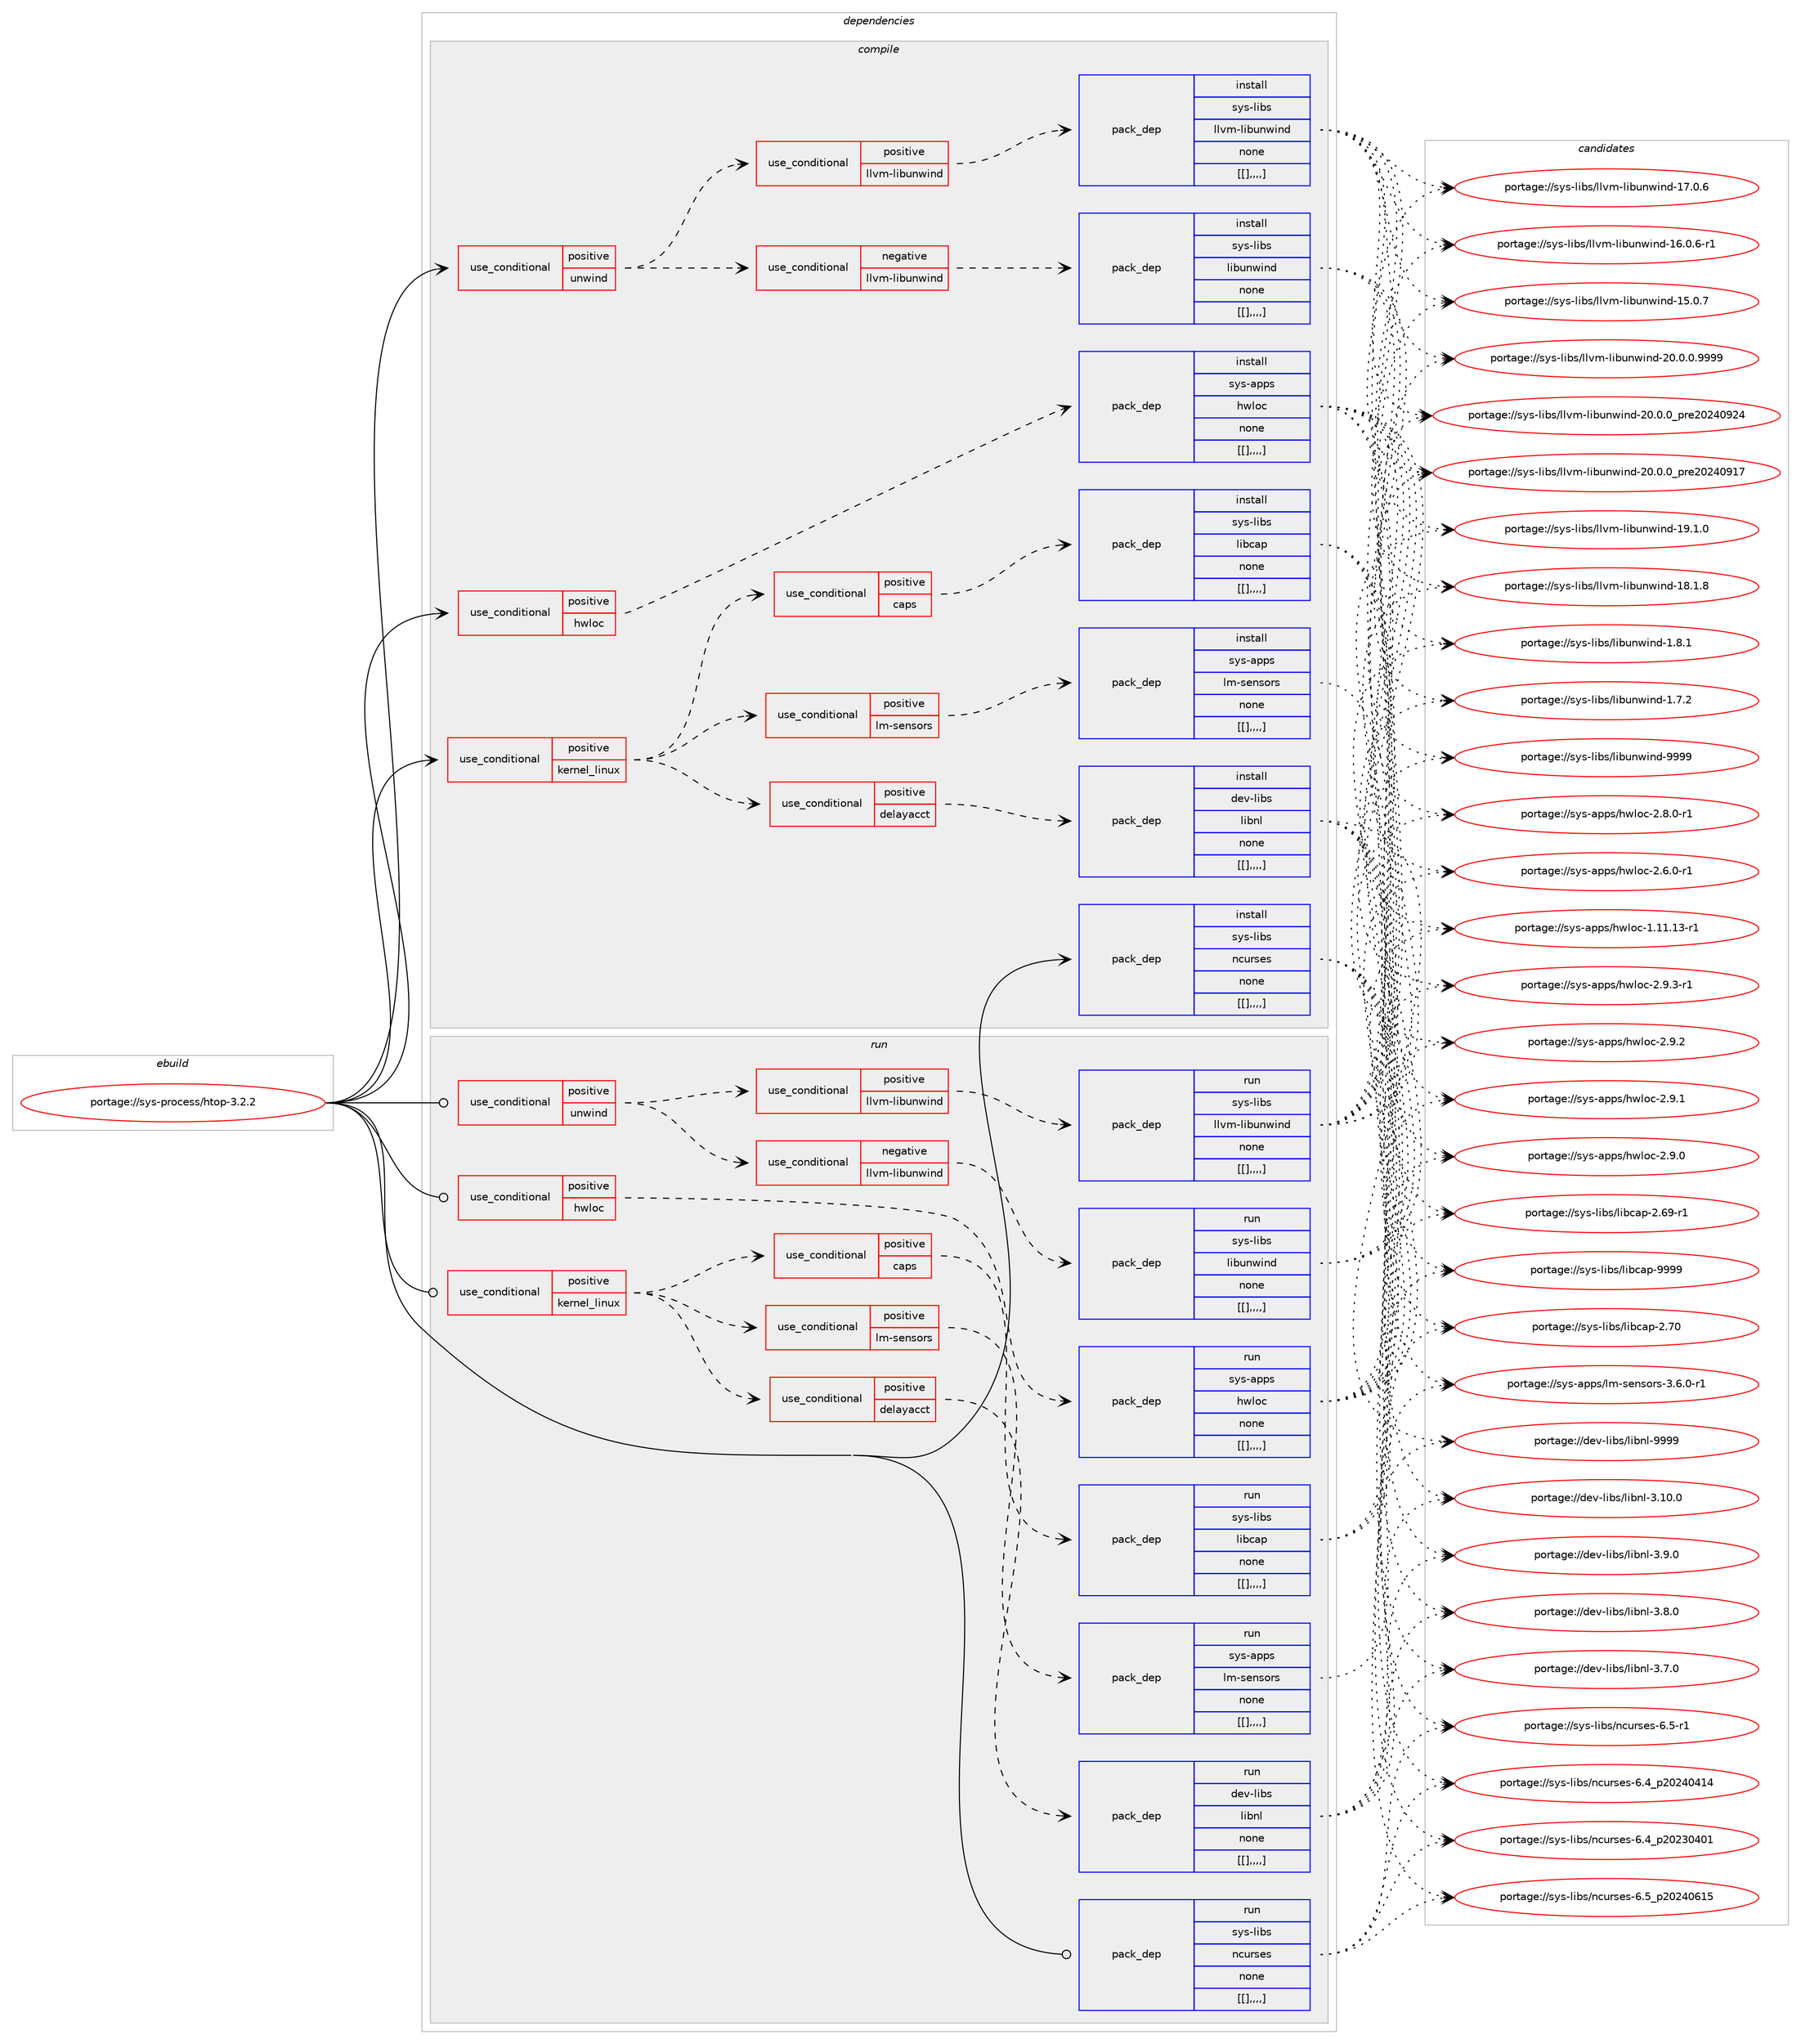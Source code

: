 digraph prolog {

# *************
# Graph options
# *************

newrank=true;
concentrate=true;
compound=true;
graph [rankdir=LR,fontname=Helvetica,fontsize=10,ranksep=1.5];#, ranksep=2.5, nodesep=0.2];
edge  [arrowhead=vee];
node  [fontname=Helvetica,fontsize=10];

# **********
# The ebuild
# **********

subgraph cluster_leftcol {
color=gray;
label=<<i>ebuild</i>>;
id [label="portage://sys-process/htop-3.2.2", color=red, width=4, href="../sys-process/htop-3.2.2.svg"];
}

# ****************
# The dependencies
# ****************

subgraph cluster_midcol {
color=gray;
label=<<i>dependencies</i>>;
subgraph cluster_compile {
fillcolor="#eeeeee";
style=filled;
label=<<i>compile</i>>;
subgraph cond5516 {
dependency15455 [label=<<TABLE BORDER="0" CELLBORDER="1" CELLSPACING="0" CELLPADDING="4"><TR><TD ROWSPAN="3" CELLPADDING="10">use_conditional</TD></TR><TR><TD>positive</TD></TR><TR><TD>hwloc</TD></TR></TABLE>>, shape=none, color=red];
subgraph pack9889 {
dependency15456 [label=<<TABLE BORDER="0" CELLBORDER="1" CELLSPACING="0" CELLPADDING="4" WIDTH="220"><TR><TD ROWSPAN="6" CELLPADDING="30">pack_dep</TD></TR><TR><TD WIDTH="110">install</TD></TR><TR><TD>sys-apps</TD></TR><TR><TD>hwloc</TD></TR><TR><TD>none</TD></TR><TR><TD>[[],,,,]</TD></TR></TABLE>>, shape=none, color=blue];
}
dependency15455:e -> dependency15456:w [weight=20,style="dashed",arrowhead="vee"];
}
id:e -> dependency15455:w [weight=20,style="solid",arrowhead="vee"];
subgraph cond5517 {
dependency15457 [label=<<TABLE BORDER="0" CELLBORDER="1" CELLSPACING="0" CELLPADDING="4"><TR><TD ROWSPAN="3" CELLPADDING="10">use_conditional</TD></TR><TR><TD>positive</TD></TR><TR><TD>kernel_linux</TD></TR></TABLE>>, shape=none, color=red];
subgraph cond5518 {
dependency15458 [label=<<TABLE BORDER="0" CELLBORDER="1" CELLSPACING="0" CELLPADDING="4"><TR><TD ROWSPAN="3" CELLPADDING="10">use_conditional</TD></TR><TR><TD>positive</TD></TR><TR><TD>caps</TD></TR></TABLE>>, shape=none, color=red];
subgraph pack9890 {
dependency15459 [label=<<TABLE BORDER="0" CELLBORDER="1" CELLSPACING="0" CELLPADDING="4" WIDTH="220"><TR><TD ROWSPAN="6" CELLPADDING="30">pack_dep</TD></TR><TR><TD WIDTH="110">install</TD></TR><TR><TD>sys-libs</TD></TR><TR><TD>libcap</TD></TR><TR><TD>none</TD></TR><TR><TD>[[],,,,]</TD></TR></TABLE>>, shape=none, color=blue];
}
dependency15458:e -> dependency15459:w [weight=20,style="dashed",arrowhead="vee"];
}
dependency15457:e -> dependency15458:w [weight=20,style="dashed",arrowhead="vee"];
subgraph cond5519 {
dependency15460 [label=<<TABLE BORDER="0" CELLBORDER="1" CELLSPACING="0" CELLPADDING="4"><TR><TD ROWSPAN="3" CELLPADDING="10">use_conditional</TD></TR><TR><TD>positive</TD></TR><TR><TD>delayacct</TD></TR></TABLE>>, shape=none, color=red];
subgraph pack9891 {
dependency15461 [label=<<TABLE BORDER="0" CELLBORDER="1" CELLSPACING="0" CELLPADDING="4" WIDTH="220"><TR><TD ROWSPAN="6" CELLPADDING="30">pack_dep</TD></TR><TR><TD WIDTH="110">install</TD></TR><TR><TD>dev-libs</TD></TR><TR><TD>libnl</TD></TR><TR><TD>none</TD></TR><TR><TD>[[],,,,]</TD></TR></TABLE>>, shape=none, color=blue];
}
dependency15460:e -> dependency15461:w [weight=20,style="dashed",arrowhead="vee"];
}
dependency15457:e -> dependency15460:w [weight=20,style="dashed",arrowhead="vee"];
subgraph cond5520 {
dependency15462 [label=<<TABLE BORDER="0" CELLBORDER="1" CELLSPACING="0" CELLPADDING="4"><TR><TD ROWSPAN="3" CELLPADDING="10">use_conditional</TD></TR><TR><TD>positive</TD></TR><TR><TD>lm-sensors</TD></TR></TABLE>>, shape=none, color=red];
subgraph pack9892 {
dependency15463 [label=<<TABLE BORDER="0" CELLBORDER="1" CELLSPACING="0" CELLPADDING="4" WIDTH="220"><TR><TD ROWSPAN="6" CELLPADDING="30">pack_dep</TD></TR><TR><TD WIDTH="110">install</TD></TR><TR><TD>sys-apps</TD></TR><TR><TD>lm-sensors</TD></TR><TR><TD>none</TD></TR><TR><TD>[[],,,,]</TD></TR></TABLE>>, shape=none, color=blue];
}
dependency15462:e -> dependency15463:w [weight=20,style="dashed",arrowhead="vee"];
}
dependency15457:e -> dependency15462:w [weight=20,style="dashed",arrowhead="vee"];
}
id:e -> dependency15457:w [weight=20,style="solid",arrowhead="vee"];
subgraph cond5521 {
dependency15464 [label=<<TABLE BORDER="0" CELLBORDER="1" CELLSPACING="0" CELLPADDING="4"><TR><TD ROWSPAN="3" CELLPADDING="10">use_conditional</TD></TR><TR><TD>positive</TD></TR><TR><TD>unwind</TD></TR></TABLE>>, shape=none, color=red];
subgraph cond5522 {
dependency15465 [label=<<TABLE BORDER="0" CELLBORDER="1" CELLSPACING="0" CELLPADDING="4"><TR><TD ROWSPAN="3" CELLPADDING="10">use_conditional</TD></TR><TR><TD>negative</TD></TR><TR><TD>llvm-libunwind</TD></TR></TABLE>>, shape=none, color=red];
subgraph pack9893 {
dependency15466 [label=<<TABLE BORDER="0" CELLBORDER="1" CELLSPACING="0" CELLPADDING="4" WIDTH="220"><TR><TD ROWSPAN="6" CELLPADDING="30">pack_dep</TD></TR><TR><TD WIDTH="110">install</TD></TR><TR><TD>sys-libs</TD></TR><TR><TD>libunwind</TD></TR><TR><TD>none</TD></TR><TR><TD>[[],,,,]</TD></TR></TABLE>>, shape=none, color=blue];
}
dependency15465:e -> dependency15466:w [weight=20,style="dashed",arrowhead="vee"];
}
dependency15464:e -> dependency15465:w [weight=20,style="dashed",arrowhead="vee"];
subgraph cond5523 {
dependency15467 [label=<<TABLE BORDER="0" CELLBORDER="1" CELLSPACING="0" CELLPADDING="4"><TR><TD ROWSPAN="3" CELLPADDING="10">use_conditional</TD></TR><TR><TD>positive</TD></TR><TR><TD>llvm-libunwind</TD></TR></TABLE>>, shape=none, color=red];
subgraph pack9894 {
dependency15468 [label=<<TABLE BORDER="0" CELLBORDER="1" CELLSPACING="0" CELLPADDING="4" WIDTH="220"><TR><TD ROWSPAN="6" CELLPADDING="30">pack_dep</TD></TR><TR><TD WIDTH="110">install</TD></TR><TR><TD>sys-libs</TD></TR><TR><TD>llvm-libunwind</TD></TR><TR><TD>none</TD></TR><TR><TD>[[],,,,]</TD></TR></TABLE>>, shape=none, color=blue];
}
dependency15467:e -> dependency15468:w [weight=20,style="dashed",arrowhead="vee"];
}
dependency15464:e -> dependency15467:w [weight=20,style="dashed",arrowhead="vee"];
}
id:e -> dependency15464:w [weight=20,style="solid",arrowhead="vee"];
subgraph pack9895 {
dependency15469 [label=<<TABLE BORDER="0" CELLBORDER="1" CELLSPACING="0" CELLPADDING="4" WIDTH="220"><TR><TD ROWSPAN="6" CELLPADDING="30">pack_dep</TD></TR><TR><TD WIDTH="110">install</TD></TR><TR><TD>sys-libs</TD></TR><TR><TD>ncurses</TD></TR><TR><TD>none</TD></TR><TR><TD>[[],,,,]</TD></TR></TABLE>>, shape=none, color=blue];
}
id:e -> dependency15469:w [weight=20,style="solid",arrowhead="vee"];
}
subgraph cluster_compileandrun {
fillcolor="#eeeeee";
style=filled;
label=<<i>compile and run</i>>;
}
subgraph cluster_run {
fillcolor="#eeeeee";
style=filled;
label=<<i>run</i>>;
subgraph cond5524 {
dependency15470 [label=<<TABLE BORDER="0" CELLBORDER="1" CELLSPACING="0" CELLPADDING="4"><TR><TD ROWSPAN="3" CELLPADDING="10">use_conditional</TD></TR><TR><TD>positive</TD></TR><TR><TD>hwloc</TD></TR></TABLE>>, shape=none, color=red];
subgraph pack9896 {
dependency15471 [label=<<TABLE BORDER="0" CELLBORDER="1" CELLSPACING="0" CELLPADDING="4" WIDTH="220"><TR><TD ROWSPAN="6" CELLPADDING="30">pack_dep</TD></TR><TR><TD WIDTH="110">run</TD></TR><TR><TD>sys-apps</TD></TR><TR><TD>hwloc</TD></TR><TR><TD>none</TD></TR><TR><TD>[[],,,,]</TD></TR></TABLE>>, shape=none, color=blue];
}
dependency15470:e -> dependency15471:w [weight=20,style="dashed",arrowhead="vee"];
}
id:e -> dependency15470:w [weight=20,style="solid",arrowhead="odot"];
subgraph cond5525 {
dependency15472 [label=<<TABLE BORDER="0" CELLBORDER="1" CELLSPACING="0" CELLPADDING="4"><TR><TD ROWSPAN="3" CELLPADDING="10">use_conditional</TD></TR><TR><TD>positive</TD></TR><TR><TD>kernel_linux</TD></TR></TABLE>>, shape=none, color=red];
subgraph cond5526 {
dependency15473 [label=<<TABLE BORDER="0" CELLBORDER="1" CELLSPACING="0" CELLPADDING="4"><TR><TD ROWSPAN="3" CELLPADDING="10">use_conditional</TD></TR><TR><TD>positive</TD></TR><TR><TD>caps</TD></TR></TABLE>>, shape=none, color=red];
subgraph pack9897 {
dependency15474 [label=<<TABLE BORDER="0" CELLBORDER="1" CELLSPACING="0" CELLPADDING="4" WIDTH="220"><TR><TD ROWSPAN="6" CELLPADDING="30">pack_dep</TD></TR><TR><TD WIDTH="110">run</TD></TR><TR><TD>sys-libs</TD></TR><TR><TD>libcap</TD></TR><TR><TD>none</TD></TR><TR><TD>[[],,,,]</TD></TR></TABLE>>, shape=none, color=blue];
}
dependency15473:e -> dependency15474:w [weight=20,style="dashed",arrowhead="vee"];
}
dependency15472:e -> dependency15473:w [weight=20,style="dashed",arrowhead="vee"];
subgraph cond5527 {
dependency15475 [label=<<TABLE BORDER="0" CELLBORDER="1" CELLSPACING="0" CELLPADDING="4"><TR><TD ROWSPAN="3" CELLPADDING="10">use_conditional</TD></TR><TR><TD>positive</TD></TR><TR><TD>delayacct</TD></TR></TABLE>>, shape=none, color=red];
subgraph pack9898 {
dependency15476 [label=<<TABLE BORDER="0" CELLBORDER="1" CELLSPACING="0" CELLPADDING="4" WIDTH="220"><TR><TD ROWSPAN="6" CELLPADDING="30">pack_dep</TD></TR><TR><TD WIDTH="110">run</TD></TR><TR><TD>dev-libs</TD></TR><TR><TD>libnl</TD></TR><TR><TD>none</TD></TR><TR><TD>[[],,,,]</TD></TR></TABLE>>, shape=none, color=blue];
}
dependency15475:e -> dependency15476:w [weight=20,style="dashed",arrowhead="vee"];
}
dependency15472:e -> dependency15475:w [weight=20,style="dashed",arrowhead="vee"];
subgraph cond5528 {
dependency15477 [label=<<TABLE BORDER="0" CELLBORDER="1" CELLSPACING="0" CELLPADDING="4"><TR><TD ROWSPAN="3" CELLPADDING="10">use_conditional</TD></TR><TR><TD>positive</TD></TR><TR><TD>lm-sensors</TD></TR></TABLE>>, shape=none, color=red];
subgraph pack9899 {
dependency15478 [label=<<TABLE BORDER="0" CELLBORDER="1" CELLSPACING="0" CELLPADDING="4" WIDTH="220"><TR><TD ROWSPAN="6" CELLPADDING="30">pack_dep</TD></TR><TR><TD WIDTH="110">run</TD></TR><TR><TD>sys-apps</TD></TR><TR><TD>lm-sensors</TD></TR><TR><TD>none</TD></TR><TR><TD>[[],,,,]</TD></TR></TABLE>>, shape=none, color=blue];
}
dependency15477:e -> dependency15478:w [weight=20,style="dashed",arrowhead="vee"];
}
dependency15472:e -> dependency15477:w [weight=20,style="dashed",arrowhead="vee"];
}
id:e -> dependency15472:w [weight=20,style="solid",arrowhead="odot"];
subgraph cond5529 {
dependency15479 [label=<<TABLE BORDER="0" CELLBORDER="1" CELLSPACING="0" CELLPADDING="4"><TR><TD ROWSPAN="3" CELLPADDING="10">use_conditional</TD></TR><TR><TD>positive</TD></TR><TR><TD>unwind</TD></TR></TABLE>>, shape=none, color=red];
subgraph cond5530 {
dependency15480 [label=<<TABLE BORDER="0" CELLBORDER="1" CELLSPACING="0" CELLPADDING="4"><TR><TD ROWSPAN="3" CELLPADDING="10">use_conditional</TD></TR><TR><TD>negative</TD></TR><TR><TD>llvm-libunwind</TD></TR></TABLE>>, shape=none, color=red];
subgraph pack9900 {
dependency15481 [label=<<TABLE BORDER="0" CELLBORDER="1" CELLSPACING="0" CELLPADDING="4" WIDTH="220"><TR><TD ROWSPAN="6" CELLPADDING="30">pack_dep</TD></TR><TR><TD WIDTH="110">run</TD></TR><TR><TD>sys-libs</TD></TR><TR><TD>libunwind</TD></TR><TR><TD>none</TD></TR><TR><TD>[[],,,,]</TD></TR></TABLE>>, shape=none, color=blue];
}
dependency15480:e -> dependency15481:w [weight=20,style="dashed",arrowhead="vee"];
}
dependency15479:e -> dependency15480:w [weight=20,style="dashed",arrowhead="vee"];
subgraph cond5531 {
dependency15482 [label=<<TABLE BORDER="0" CELLBORDER="1" CELLSPACING="0" CELLPADDING="4"><TR><TD ROWSPAN="3" CELLPADDING="10">use_conditional</TD></TR><TR><TD>positive</TD></TR><TR><TD>llvm-libunwind</TD></TR></TABLE>>, shape=none, color=red];
subgraph pack9901 {
dependency15483 [label=<<TABLE BORDER="0" CELLBORDER="1" CELLSPACING="0" CELLPADDING="4" WIDTH="220"><TR><TD ROWSPAN="6" CELLPADDING="30">pack_dep</TD></TR><TR><TD WIDTH="110">run</TD></TR><TR><TD>sys-libs</TD></TR><TR><TD>llvm-libunwind</TD></TR><TR><TD>none</TD></TR><TR><TD>[[],,,,]</TD></TR></TABLE>>, shape=none, color=blue];
}
dependency15482:e -> dependency15483:w [weight=20,style="dashed",arrowhead="vee"];
}
dependency15479:e -> dependency15482:w [weight=20,style="dashed",arrowhead="vee"];
}
id:e -> dependency15479:w [weight=20,style="solid",arrowhead="odot"];
subgraph pack9902 {
dependency15484 [label=<<TABLE BORDER="0" CELLBORDER="1" CELLSPACING="0" CELLPADDING="4" WIDTH="220"><TR><TD ROWSPAN="6" CELLPADDING="30">pack_dep</TD></TR><TR><TD WIDTH="110">run</TD></TR><TR><TD>sys-libs</TD></TR><TR><TD>ncurses</TD></TR><TR><TD>none</TD></TR><TR><TD>[[],,,,]</TD></TR></TABLE>>, shape=none, color=blue];
}
id:e -> dependency15484:w [weight=20,style="solid",arrowhead="odot"];
}
}

# **************
# The candidates
# **************

subgraph cluster_choices {
rank=same;
color=gray;
label=<<i>candidates</i>>;

subgraph choice9889 {
color=black;
nodesep=1;
choice115121115459711211211547104119108111994550465746514511449 [label="portage://sys-apps/hwloc-2.9.3-r1", color=red, width=4,href="../sys-apps/hwloc-2.9.3-r1.svg"];
choice11512111545971121121154710411910811199455046574650 [label="portage://sys-apps/hwloc-2.9.2", color=red, width=4,href="../sys-apps/hwloc-2.9.2.svg"];
choice11512111545971121121154710411910811199455046574649 [label="portage://sys-apps/hwloc-2.9.1", color=red, width=4,href="../sys-apps/hwloc-2.9.1.svg"];
choice11512111545971121121154710411910811199455046574648 [label="portage://sys-apps/hwloc-2.9.0", color=red, width=4,href="../sys-apps/hwloc-2.9.0.svg"];
choice115121115459711211211547104119108111994550465646484511449 [label="portage://sys-apps/hwloc-2.8.0-r1", color=red, width=4,href="../sys-apps/hwloc-2.8.0-r1.svg"];
choice115121115459711211211547104119108111994550465446484511449 [label="portage://sys-apps/hwloc-2.6.0-r1", color=red, width=4,href="../sys-apps/hwloc-2.6.0-r1.svg"];
choice1151211154597112112115471041191081119945494649494649514511449 [label="portage://sys-apps/hwloc-1.11.13-r1", color=red, width=4,href="../sys-apps/hwloc-1.11.13-r1.svg"];
dependency15456:e -> choice115121115459711211211547104119108111994550465746514511449:w [style=dotted,weight="100"];
dependency15456:e -> choice11512111545971121121154710411910811199455046574650:w [style=dotted,weight="100"];
dependency15456:e -> choice11512111545971121121154710411910811199455046574649:w [style=dotted,weight="100"];
dependency15456:e -> choice11512111545971121121154710411910811199455046574648:w [style=dotted,weight="100"];
dependency15456:e -> choice115121115459711211211547104119108111994550465646484511449:w [style=dotted,weight="100"];
dependency15456:e -> choice115121115459711211211547104119108111994550465446484511449:w [style=dotted,weight="100"];
dependency15456:e -> choice1151211154597112112115471041191081119945494649494649514511449:w [style=dotted,weight="100"];
}
subgraph choice9890 {
color=black;
nodesep=1;
choice1151211154510810598115471081059899971124557575757 [label="portage://sys-libs/libcap-9999", color=red, width=4,href="../sys-libs/libcap-9999.svg"];
choice1151211154510810598115471081059899971124550465548 [label="portage://sys-libs/libcap-2.70", color=red, width=4,href="../sys-libs/libcap-2.70.svg"];
choice11512111545108105981154710810598999711245504654574511449 [label="portage://sys-libs/libcap-2.69-r1", color=red, width=4,href="../sys-libs/libcap-2.69-r1.svg"];
dependency15459:e -> choice1151211154510810598115471081059899971124557575757:w [style=dotted,weight="100"];
dependency15459:e -> choice1151211154510810598115471081059899971124550465548:w [style=dotted,weight="100"];
dependency15459:e -> choice11512111545108105981154710810598999711245504654574511449:w [style=dotted,weight="100"];
}
subgraph choice9891 {
color=black;
nodesep=1;
choice100101118451081059811547108105981101084557575757 [label="portage://dev-libs/libnl-9999", color=red, width=4,href="../dev-libs/libnl-9999.svg"];
choice1001011184510810598115471081059811010845514649484648 [label="portage://dev-libs/libnl-3.10.0", color=red, width=4,href="../dev-libs/libnl-3.10.0.svg"];
choice10010111845108105981154710810598110108455146574648 [label="portage://dev-libs/libnl-3.9.0", color=red, width=4,href="../dev-libs/libnl-3.9.0.svg"];
choice10010111845108105981154710810598110108455146564648 [label="portage://dev-libs/libnl-3.8.0", color=red, width=4,href="../dev-libs/libnl-3.8.0.svg"];
choice10010111845108105981154710810598110108455146554648 [label="portage://dev-libs/libnl-3.7.0", color=red, width=4,href="../dev-libs/libnl-3.7.0.svg"];
dependency15461:e -> choice100101118451081059811547108105981101084557575757:w [style=dotted,weight="100"];
dependency15461:e -> choice1001011184510810598115471081059811010845514649484648:w [style=dotted,weight="100"];
dependency15461:e -> choice10010111845108105981154710810598110108455146574648:w [style=dotted,weight="100"];
dependency15461:e -> choice10010111845108105981154710810598110108455146564648:w [style=dotted,weight="100"];
dependency15461:e -> choice10010111845108105981154710810598110108455146554648:w [style=dotted,weight="100"];
}
subgraph choice9892 {
color=black;
nodesep=1;
choice115121115459711211211547108109451151011101151111141154551465446484511449 [label="portage://sys-apps/lm-sensors-3.6.0-r1", color=red, width=4,href="../sys-apps/lm-sensors-3.6.0-r1.svg"];
dependency15463:e -> choice115121115459711211211547108109451151011101151111141154551465446484511449:w [style=dotted,weight="100"];
}
subgraph choice9893 {
color=black;
nodesep=1;
choice115121115451081059811547108105981171101191051101004557575757 [label="portage://sys-libs/libunwind-9999", color=red, width=4,href="../sys-libs/libunwind-9999.svg"];
choice11512111545108105981154710810598117110119105110100454946564649 [label="portage://sys-libs/libunwind-1.8.1", color=red, width=4,href="../sys-libs/libunwind-1.8.1.svg"];
choice11512111545108105981154710810598117110119105110100454946554650 [label="portage://sys-libs/libunwind-1.7.2", color=red, width=4,href="../sys-libs/libunwind-1.7.2.svg"];
dependency15466:e -> choice115121115451081059811547108105981171101191051101004557575757:w [style=dotted,weight="100"];
dependency15466:e -> choice11512111545108105981154710810598117110119105110100454946564649:w [style=dotted,weight="100"];
dependency15466:e -> choice11512111545108105981154710810598117110119105110100454946554650:w [style=dotted,weight="100"];
}
subgraph choice9894 {
color=black;
nodesep=1;
choice1151211154510810598115471081081181094510810598117110119105110100455048464846484657575757 [label="portage://sys-libs/llvm-libunwind-20.0.0.9999", color=red, width=4,href="../sys-libs/llvm-libunwind-20.0.0.9999.svg"];
choice115121115451081059811547108108118109451081059811711011910511010045504846484648951121141015048505248575052 [label="portage://sys-libs/llvm-libunwind-20.0.0_pre20240924", color=red, width=4,href="../sys-libs/llvm-libunwind-20.0.0_pre20240924.svg"];
choice115121115451081059811547108108118109451081059811711011910511010045504846484648951121141015048505248574955 [label="portage://sys-libs/llvm-libunwind-20.0.0_pre20240917", color=red, width=4,href="../sys-libs/llvm-libunwind-20.0.0_pre20240917.svg"];
choice115121115451081059811547108108118109451081059811711011910511010045495746494648 [label="portage://sys-libs/llvm-libunwind-19.1.0", color=red, width=4,href="../sys-libs/llvm-libunwind-19.1.0.svg"];
choice115121115451081059811547108108118109451081059811711011910511010045495646494656 [label="portage://sys-libs/llvm-libunwind-18.1.8", color=red, width=4,href="../sys-libs/llvm-libunwind-18.1.8.svg"];
choice115121115451081059811547108108118109451081059811711011910511010045495546484654 [label="portage://sys-libs/llvm-libunwind-17.0.6", color=red, width=4,href="../sys-libs/llvm-libunwind-17.0.6.svg"];
choice1151211154510810598115471081081181094510810598117110119105110100454954464846544511449 [label="portage://sys-libs/llvm-libunwind-16.0.6-r1", color=red, width=4,href="../sys-libs/llvm-libunwind-16.0.6-r1.svg"];
choice115121115451081059811547108108118109451081059811711011910511010045495346484655 [label="portage://sys-libs/llvm-libunwind-15.0.7", color=red, width=4,href="../sys-libs/llvm-libunwind-15.0.7.svg"];
dependency15468:e -> choice1151211154510810598115471081081181094510810598117110119105110100455048464846484657575757:w [style=dotted,weight="100"];
dependency15468:e -> choice115121115451081059811547108108118109451081059811711011910511010045504846484648951121141015048505248575052:w [style=dotted,weight="100"];
dependency15468:e -> choice115121115451081059811547108108118109451081059811711011910511010045504846484648951121141015048505248574955:w [style=dotted,weight="100"];
dependency15468:e -> choice115121115451081059811547108108118109451081059811711011910511010045495746494648:w [style=dotted,weight="100"];
dependency15468:e -> choice115121115451081059811547108108118109451081059811711011910511010045495646494656:w [style=dotted,weight="100"];
dependency15468:e -> choice115121115451081059811547108108118109451081059811711011910511010045495546484654:w [style=dotted,weight="100"];
dependency15468:e -> choice1151211154510810598115471081081181094510810598117110119105110100454954464846544511449:w [style=dotted,weight="100"];
dependency15468:e -> choice115121115451081059811547108108118109451081059811711011910511010045495346484655:w [style=dotted,weight="100"];
}
subgraph choice9895 {
color=black;
nodesep=1;
choice1151211154510810598115471109911711411510111545544653951125048505248544953 [label="portage://sys-libs/ncurses-6.5_p20240615", color=red, width=4,href="../sys-libs/ncurses-6.5_p20240615.svg"];
choice11512111545108105981154711099117114115101115455446534511449 [label="portage://sys-libs/ncurses-6.5-r1", color=red, width=4,href="../sys-libs/ncurses-6.5-r1.svg"];
choice1151211154510810598115471109911711411510111545544652951125048505248524952 [label="portage://sys-libs/ncurses-6.4_p20240414", color=red, width=4,href="../sys-libs/ncurses-6.4_p20240414.svg"];
choice1151211154510810598115471109911711411510111545544652951125048505148524849 [label="portage://sys-libs/ncurses-6.4_p20230401", color=red, width=4,href="../sys-libs/ncurses-6.4_p20230401.svg"];
dependency15469:e -> choice1151211154510810598115471109911711411510111545544653951125048505248544953:w [style=dotted,weight="100"];
dependency15469:e -> choice11512111545108105981154711099117114115101115455446534511449:w [style=dotted,weight="100"];
dependency15469:e -> choice1151211154510810598115471109911711411510111545544652951125048505248524952:w [style=dotted,weight="100"];
dependency15469:e -> choice1151211154510810598115471109911711411510111545544652951125048505148524849:w [style=dotted,weight="100"];
}
subgraph choice9896 {
color=black;
nodesep=1;
choice115121115459711211211547104119108111994550465746514511449 [label="portage://sys-apps/hwloc-2.9.3-r1", color=red, width=4,href="../sys-apps/hwloc-2.9.3-r1.svg"];
choice11512111545971121121154710411910811199455046574650 [label="portage://sys-apps/hwloc-2.9.2", color=red, width=4,href="../sys-apps/hwloc-2.9.2.svg"];
choice11512111545971121121154710411910811199455046574649 [label="portage://sys-apps/hwloc-2.9.1", color=red, width=4,href="../sys-apps/hwloc-2.9.1.svg"];
choice11512111545971121121154710411910811199455046574648 [label="portage://sys-apps/hwloc-2.9.0", color=red, width=4,href="../sys-apps/hwloc-2.9.0.svg"];
choice115121115459711211211547104119108111994550465646484511449 [label="portage://sys-apps/hwloc-2.8.0-r1", color=red, width=4,href="../sys-apps/hwloc-2.8.0-r1.svg"];
choice115121115459711211211547104119108111994550465446484511449 [label="portage://sys-apps/hwloc-2.6.0-r1", color=red, width=4,href="../sys-apps/hwloc-2.6.0-r1.svg"];
choice1151211154597112112115471041191081119945494649494649514511449 [label="portage://sys-apps/hwloc-1.11.13-r1", color=red, width=4,href="../sys-apps/hwloc-1.11.13-r1.svg"];
dependency15471:e -> choice115121115459711211211547104119108111994550465746514511449:w [style=dotted,weight="100"];
dependency15471:e -> choice11512111545971121121154710411910811199455046574650:w [style=dotted,weight="100"];
dependency15471:e -> choice11512111545971121121154710411910811199455046574649:w [style=dotted,weight="100"];
dependency15471:e -> choice11512111545971121121154710411910811199455046574648:w [style=dotted,weight="100"];
dependency15471:e -> choice115121115459711211211547104119108111994550465646484511449:w [style=dotted,weight="100"];
dependency15471:e -> choice115121115459711211211547104119108111994550465446484511449:w [style=dotted,weight="100"];
dependency15471:e -> choice1151211154597112112115471041191081119945494649494649514511449:w [style=dotted,weight="100"];
}
subgraph choice9897 {
color=black;
nodesep=1;
choice1151211154510810598115471081059899971124557575757 [label="portage://sys-libs/libcap-9999", color=red, width=4,href="../sys-libs/libcap-9999.svg"];
choice1151211154510810598115471081059899971124550465548 [label="portage://sys-libs/libcap-2.70", color=red, width=4,href="../sys-libs/libcap-2.70.svg"];
choice11512111545108105981154710810598999711245504654574511449 [label="portage://sys-libs/libcap-2.69-r1", color=red, width=4,href="../sys-libs/libcap-2.69-r1.svg"];
dependency15474:e -> choice1151211154510810598115471081059899971124557575757:w [style=dotted,weight="100"];
dependency15474:e -> choice1151211154510810598115471081059899971124550465548:w [style=dotted,weight="100"];
dependency15474:e -> choice11512111545108105981154710810598999711245504654574511449:w [style=dotted,weight="100"];
}
subgraph choice9898 {
color=black;
nodesep=1;
choice100101118451081059811547108105981101084557575757 [label="portage://dev-libs/libnl-9999", color=red, width=4,href="../dev-libs/libnl-9999.svg"];
choice1001011184510810598115471081059811010845514649484648 [label="portage://dev-libs/libnl-3.10.0", color=red, width=4,href="../dev-libs/libnl-3.10.0.svg"];
choice10010111845108105981154710810598110108455146574648 [label="portage://dev-libs/libnl-3.9.0", color=red, width=4,href="../dev-libs/libnl-3.9.0.svg"];
choice10010111845108105981154710810598110108455146564648 [label="portage://dev-libs/libnl-3.8.0", color=red, width=4,href="../dev-libs/libnl-3.8.0.svg"];
choice10010111845108105981154710810598110108455146554648 [label="portage://dev-libs/libnl-3.7.0", color=red, width=4,href="../dev-libs/libnl-3.7.0.svg"];
dependency15476:e -> choice100101118451081059811547108105981101084557575757:w [style=dotted,weight="100"];
dependency15476:e -> choice1001011184510810598115471081059811010845514649484648:w [style=dotted,weight="100"];
dependency15476:e -> choice10010111845108105981154710810598110108455146574648:w [style=dotted,weight="100"];
dependency15476:e -> choice10010111845108105981154710810598110108455146564648:w [style=dotted,weight="100"];
dependency15476:e -> choice10010111845108105981154710810598110108455146554648:w [style=dotted,weight="100"];
}
subgraph choice9899 {
color=black;
nodesep=1;
choice115121115459711211211547108109451151011101151111141154551465446484511449 [label="portage://sys-apps/lm-sensors-3.6.0-r1", color=red, width=4,href="../sys-apps/lm-sensors-3.6.0-r1.svg"];
dependency15478:e -> choice115121115459711211211547108109451151011101151111141154551465446484511449:w [style=dotted,weight="100"];
}
subgraph choice9900 {
color=black;
nodesep=1;
choice115121115451081059811547108105981171101191051101004557575757 [label="portage://sys-libs/libunwind-9999", color=red, width=4,href="../sys-libs/libunwind-9999.svg"];
choice11512111545108105981154710810598117110119105110100454946564649 [label="portage://sys-libs/libunwind-1.8.1", color=red, width=4,href="../sys-libs/libunwind-1.8.1.svg"];
choice11512111545108105981154710810598117110119105110100454946554650 [label="portage://sys-libs/libunwind-1.7.2", color=red, width=4,href="../sys-libs/libunwind-1.7.2.svg"];
dependency15481:e -> choice115121115451081059811547108105981171101191051101004557575757:w [style=dotted,weight="100"];
dependency15481:e -> choice11512111545108105981154710810598117110119105110100454946564649:w [style=dotted,weight="100"];
dependency15481:e -> choice11512111545108105981154710810598117110119105110100454946554650:w [style=dotted,weight="100"];
}
subgraph choice9901 {
color=black;
nodesep=1;
choice1151211154510810598115471081081181094510810598117110119105110100455048464846484657575757 [label="portage://sys-libs/llvm-libunwind-20.0.0.9999", color=red, width=4,href="../sys-libs/llvm-libunwind-20.0.0.9999.svg"];
choice115121115451081059811547108108118109451081059811711011910511010045504846484648951121141015048505248575052 [label="portage://sys-libs/llvm-libunwind-20.0.0_pre20240924", color=red, width=4,href="../sys-libs/llvm-libunwind-20.0.0_pre20240924.svg"];
choice115121115451081059811547108108118109451081059811711011910511010045504846484648951121141015048505248574955 [label="portage://sys-libs/llvm-libunwind-20.0.0_pre20240917", color=red, width=4,href="../sys-libs/llvm-libunwind-20.0.0_pre20240917.svg"];
choice115121115451081059811547108108118109451081059811711011910511010045495746494648 [label="portage://sys-libs/llvm-libunwind-19.1.0", color=red, width=4,href="../sys-libs/llvm-libunwind-19.1.0.svg"];
choice115121115451081059811547108108118109451081059811711011910511010045495646494656 [label="portage://sys-libs/llvm-libunwind-18.1.8", color=red, width=4,href="../sys-libs/llvm-libunwind-18.1.8.svg"];
choice115121115451081059811547108108118109451081059811711011910511010045495546484654 [label="portage://sys-libs/llvm-libunwind-17.0.6", color=red, width=4,href="../sys-libs/llvm-libunwind-17.0.6.svg"];
choice1151211154510810598115471081081181094510810598117110119105110100454954464846544511449 [label="portage://sys-libs/llvm-libunwind-16.0.6-r1", color=red, width=4,href="../sys-libs/llvm-libunwind-16.0.6-r1.svg"];
choice115121115451081059811547108108118109451081059811711011910511010045495346484655 [label="portage://sys-libs/llvm-libunwind-15.0.7", color=red, width=4,href="../sys-libs/llvm-libunwind-15.0.7.svg"];
dependency15483:e -> choice1151211154510810598115471081081181094510810598117110119105110100455048464846484657575757:w [style=dotted,weight="100"];
dependency15483:e -> choice115121115451081059811547108108118109451081059811711011910511010045504846484648951121141015048505248575052:w [style=dotted,weight="100"];
dependency15483:e -> choice115121115451081059811547108108118109451081059811711011910511010045504846484648951121141015048505248574955:w [style=dotted,weight="100"];
dependency15483:e -> choice115121115451081059811547108108118109451081059811711011910511010045495746494648:w [style=dotted,weight="100"];
dependency15483:e -> choice115121115451081059811547108108118109451081059811711011910511010045495646494656:w [style=dotted,weight="100"];
dependency15483:e -> choice115121115451081059811547108108118109451081059811711011910511010045495546484654:w [style=dotted,weight="100"];
dependency15483:e -> choice1151211154510810598115471081081181094510810598117110119105110100454954464846544511449:w [style=dotted,weight="100"];
dependency15483:e -> choice115121115451081059811547108108118109451081059811711011910511010045495346484655:w [style=dotted,weight="100"];
}
subgraph choice9902 {
color=black;
nodesep=1;
choice1151211154510810598115471109911711411510111545544653951125048505248544953 [label="portage://sys-libs/ncurses-6.5_p20240615", color=red, width=4,href="../sys-libs/ncurses-6.5_p20240615.svg"];
choice11512111545108105981154711099117114115101115455446534511449 [label="portage://sys-libs/ncurses-6.5-r1", color=red, width=4,href="../sys-libs/ncurses-6.5-r1.svg"];
choice1151211154510810598115471109911711411510111545544652951125048505248524952 [label="portage://sys-libs/ncurses-6.4_p20240414", color=red, width=4,href="../sys-libs/ncurses-6.4_p20240414.svg"];
choice1151211154510810598115471109911711411510111545544652951125048505148524849 [label="portage://sys-libs/ncurses-6.4_p20230401", color=red, width=4,href="../sys-libs/ncurses-6.4_p20230401.svg"];
dependency15484:e -> choice1151211154510810598115471109911711411510111545544653951125048505248544953:w [style=dotted,weight="100"];
dependency15484:e -> choice11512111545108105981154711099117114115101115455446534511449:w [style=dotted,weight="100"];
dependency15484:e -> choice1151211154510810598115471109911711411510111545544652951125048505248524952:w [style=dotted,weight="100"];
dependency15484:e -> choice1151211154510810598115471109911711411510111545544652951125048505148524849:w [style=dotted,weight="100"];
}
}

}

